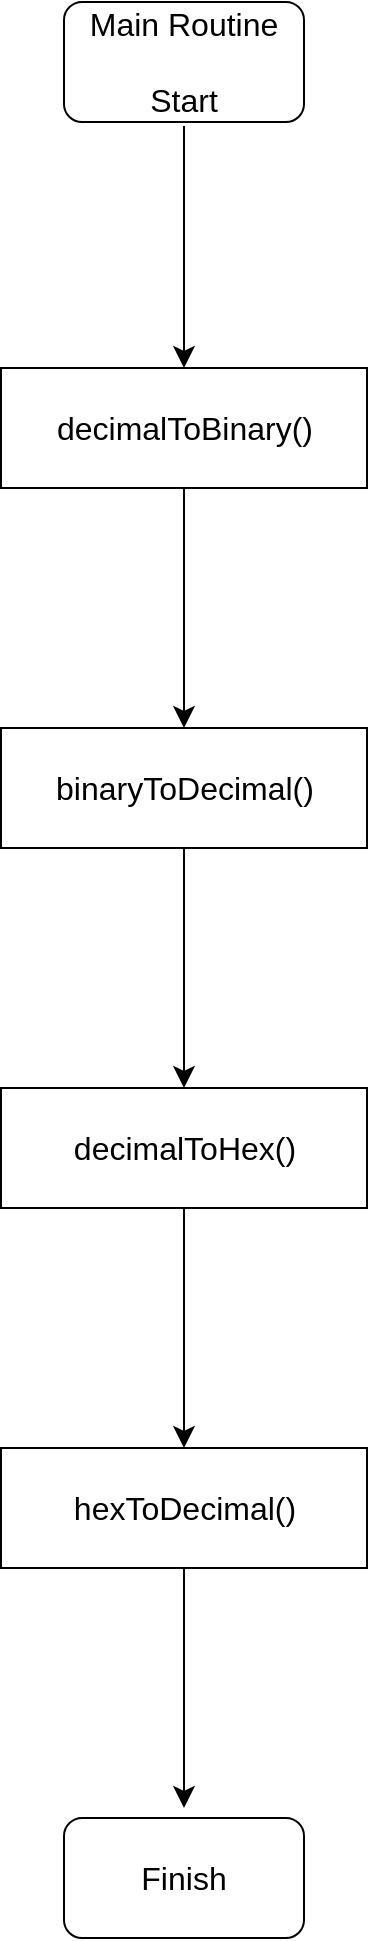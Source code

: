 <mxfile version="20.8.12" type="github">
  <diagram id="ooM96mxMuV-w2LaP69B2" name="Page-1">
    <mxGraphModel dx="1802" dy="1348" grid="0" gridSize="10" guides="1" tooltips="1" connect="1" arrows="1" fold="1" page="0" pageScale="1" pageWidth="827" pageHeight="1169" math="0" shadow="0">
      <root>
        <mxCell id="0" />
        <mxCell id="1" parent="0" />
        <mxCell id="GcNyAwlGQuFy15fl2Ail-3" value="" style="edgeStyle=none;curved=1;rounded=0;orthogonalLoop=1;jettySize=auto;html=1;fontSize=12;startSize=8;endSize=8;" parent="1" target="GcNyAwlGQuFy15fl2Ail-2" edge="1">
          <mxGeometry relative="1" as="geometry">
            <mxPoint x="156" y="-48" as="sourcePoint" />
          </mxGeometry>
        </mxCell>
        <mxCell id="GcNyAwlGQuFy15fl2Ail-5" value="" style="edgeStyle=none;curved=1;rounded=0;orthogonalLoop=1;jettySize=auto;html=1;fontSize=12;startSize=8;endSize=8;" parent="1" source="GcNyAwlGQuFy15fl2Ail-2" target="GcNyAwlGQuFy15fl2Ail-4" edge="1">
          <mxGeometry relative="1" as="geometry" />
        </mxCell>
        <mxCell id="GcNyAwlGQuFy15fl2Ail-2" value="decimalToBinary()" style="rounded=0;whiteSpace=wrap;html=1;fontSize=16;" parent="1" vertex="1">
          <mxGeometry x="64.5" y="73" width="183" height="60" as="geometry" />
        </mxCell>
        <mxCell id="GcNyAwlGQuFy15fl2Ail-7" value="" style="edgeStyle=none;curved=1;rounded=0;orthogonalLoop=1;jettySize=auto;html=1;fontSize=12;startSize=8;endSize=8;" parent="1" source="GcNyAwlGQuFy15fl2Ail-4" target="GcNyAwlGQuFy15fl2Ail-6" edge="1">
          <mxGeometry relative="1" as="geometry" />
        </mxCell>
        <mxCell id="GcNyAwlGQuFy15fl2Ail-4" value="binaryToDecimal()" style="rounded=0;whiteSpace=wrap;html=1;fontSize=16;" parent="1" vertex="1">
          <mxGeometry x="64.5" y="253" width="183" height="60" as="geometry" />
        </mxCell>
        <mxCell id="GcNyAwlGQuFy15fl2Ail-10" value="" style="edgeStyle=none;curved=1;rounded=0;orthogonalLoop=1;jettySize=auto;html=1;fontSize=12;startSize=8;endSize=8;" parent="1" source="GcNyAwlGQuFy15fl2Ail-6" target="GcNyAwlGQuFy15fl2Ail-9" edge="1">
          <mxGeometry relative="1" as="geometry" />
        </mxCell>
        <mxCell id="GcNyAwlGQuFy15fl2Ail-6" value="decimalToHex()" style="rounded=0;whiteSpace=wrap;html=1;fontSize=16;" parent="1" vertex="1">
          <mxGeometry x="64.5" y="433" width="183" height="60" as="geometry" />
        </mxCell>
        <mxCell id="8e6vDM3yy56IJZompOLn-2" value="" style="edgeStyle=none;curved=1;rounded=0;orthogonalLoop=1;jettySize=auto;html=1;fontSize=12;startSize=8;endSize=8;" edge="1" parent="1" source="GcNyAwlGQuFy15fl2Ail-9">
          <mxGeometry relative="1" as="geometry">
            <mxPoint x="156" y="793" as="targetPoint" />
          </mxGeometry>
        </mxCell>
        <mxCell id="GcNyAwlGQuFy15fl2Ail-9" value="hexToDecimal()" style="rounded=0;whiteSpace=wrap;html=1;fontSize=16;" parent="1" vertex="1">
          <mxGeometry x="64.5" y="613" width="183" height="60" as="geometry" />
        </mxCell>
        <mxCell id="8e6vDM3yy56IJZompOLn-3" value="Finish" style="rounded=1;whiteSpace=wrap;html=1;fontSize=16;" vertex="1" parent="1">
          <mxGeometry x="96" y="798" width="120" height="60" as="geometry" />
        </mxCell>
        <mxCell id="8e6vDM3yy56IJZompOLn-4" value="Main Routine&lt;br&gt;&lt;br&gt;Start" style="rounded=1;whiteSpace=wrap;html=1;fontSize=16;" vertex="1" parent="1">
          <mxGeometry x="96" y="-110" width="120" height="60" as="geometry" />
        </mxCell>
      </root>
    </mxGraphModel>
  </diagram>
</mxfile>
